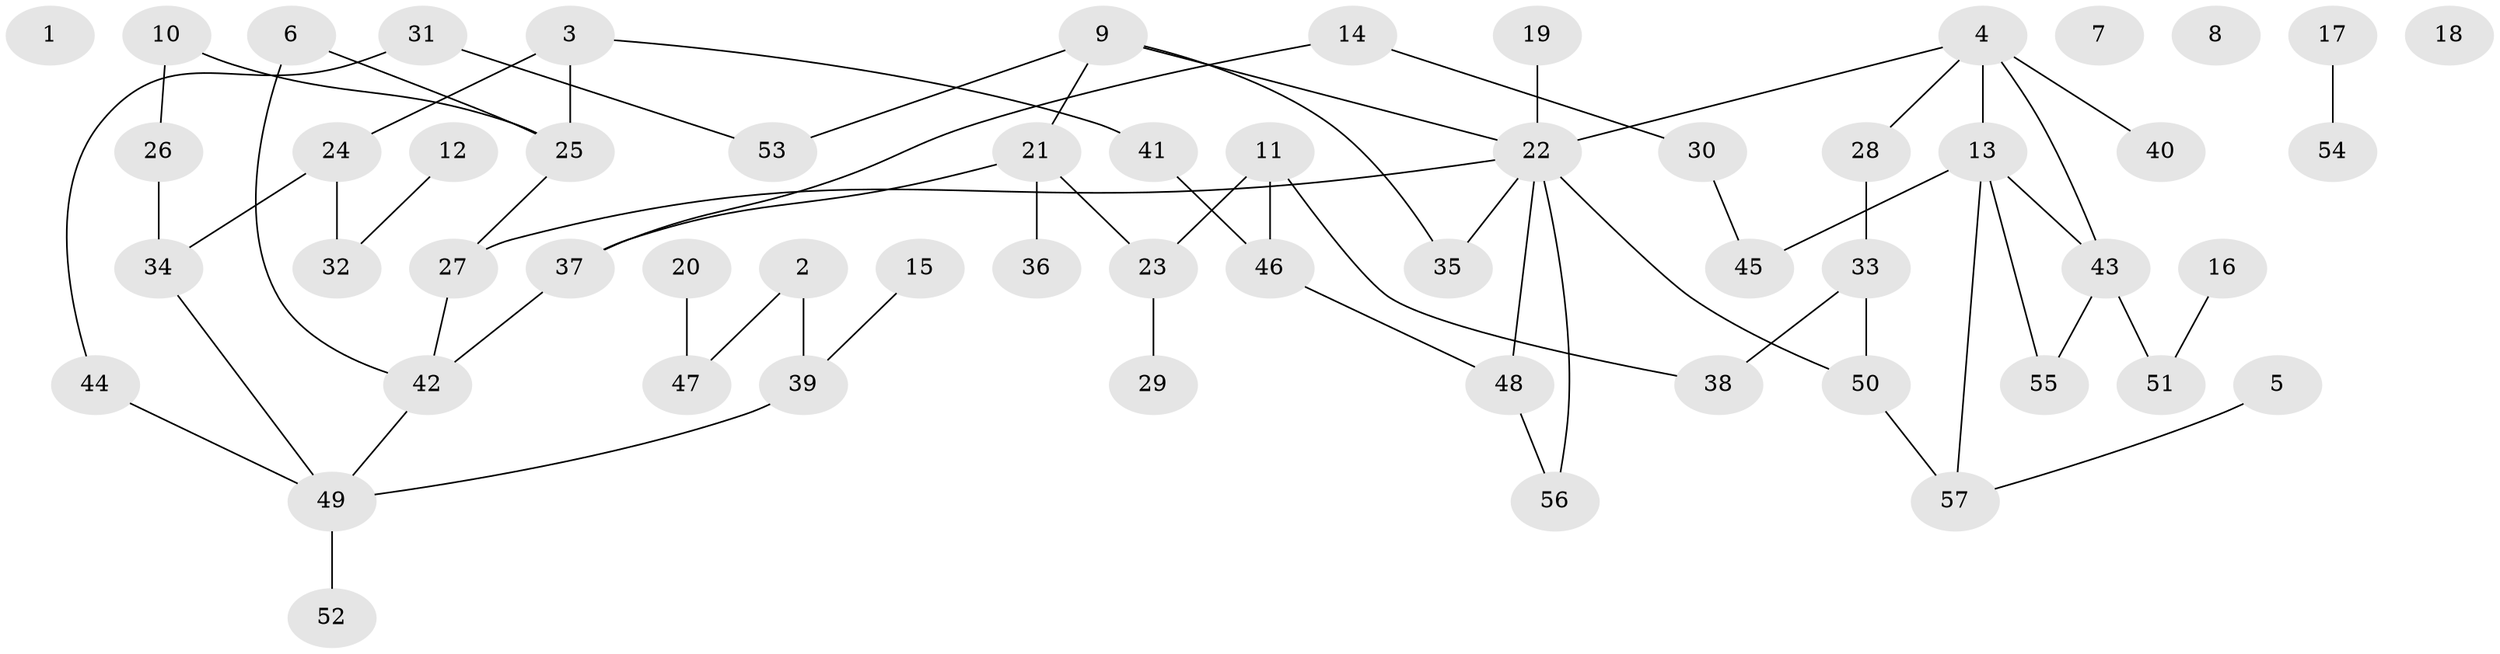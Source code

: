 // coarse degree distribution, {0: 0.1388888888888889, 3: 0.2777777777777778, 5: 0.08333333333333333, 2: 0.2777777777777778, 1: 0.16666666666666666, 7: 0.027777777777777776, 4: 0.027777777777777776}
// Generated by graph-tools (version 1.1) at 2025/41/03/06/25 10:41:20]
// undirected, 57 vertices, 66 edges
graph export_dot {
graph [start="1"]
  node [color=gray90,style=filled];
  1;
  2;
  3;
  4;
  5;
  6;
  7;
  8;
  9;
  10;
  11;
  12;
  13;
  14;
  15;
  16;
  17;
  18;
  19;
  20;
  21;
  22;
  23;
  24;
  25;
  26;
  27;
  28;
  29;
  30;
  31;
  32;
  33;
  34;
  35;
  36;
  37;
  38;
  39;
  40;
  41;
  42;
  43;
  44;
  45;
  46;
  47;
  48;
  49;
  50;
  51;
  52;
  53;
  54;
  55;
  56;
  57;
  2 -- 39;
  2 -- 47;
  3 -- 24;
  3 -- 25;
  3 -- 41;
  4 -- 13;
  4 -- 22;
  4 -- 28;
  4 -- 40;
  4 -- 43;
  5 -- 57;
  6 -- 25;
  6 -- 42;
  9 -- 21;
  9 -- 22;
  9 -- 35;
  9 -- 53;
  10 -- 25;
  10 -- 26;
  11 -- 23;
  11 -- 38;
  11 -- 46;
  12 -- 32;
  13 -- 43;
  13 -- 45;
  13 -- 55;
  13 -- 57;
  14 -- 30;
  14 -- 37;
  15 -- 39;
  16 -- 51;
  17 -- 54;
  19 -- 22;
  20 -- 47;
  21 -- 23;
  21 -- 36;
  21 -- 37;
  22 -- 27;
  22 -- 35;
  22 -- 48;
  22 -- 50;
  22 -- 56;
  23 -- 29;
  24 -- 32;
  24 -- 34;
  25 -- 27;
  26 -- 34;
  27 -- 42;
  28 -- 33;
  30 -- 45;
  31 -- 44;
  31 -- 53;
  33 -- 38;
  33 -- 50;
  34 -- 49;
  37 -- 42;
  39 -- 49;
  41 -- 46;
  42 -- 49;
  43 -- 51;
  43 -- 55;
  44 -- 49;
  46 -- 48;
  48 -- 56;
  49 -- 52;
  50 -- 57;
}
